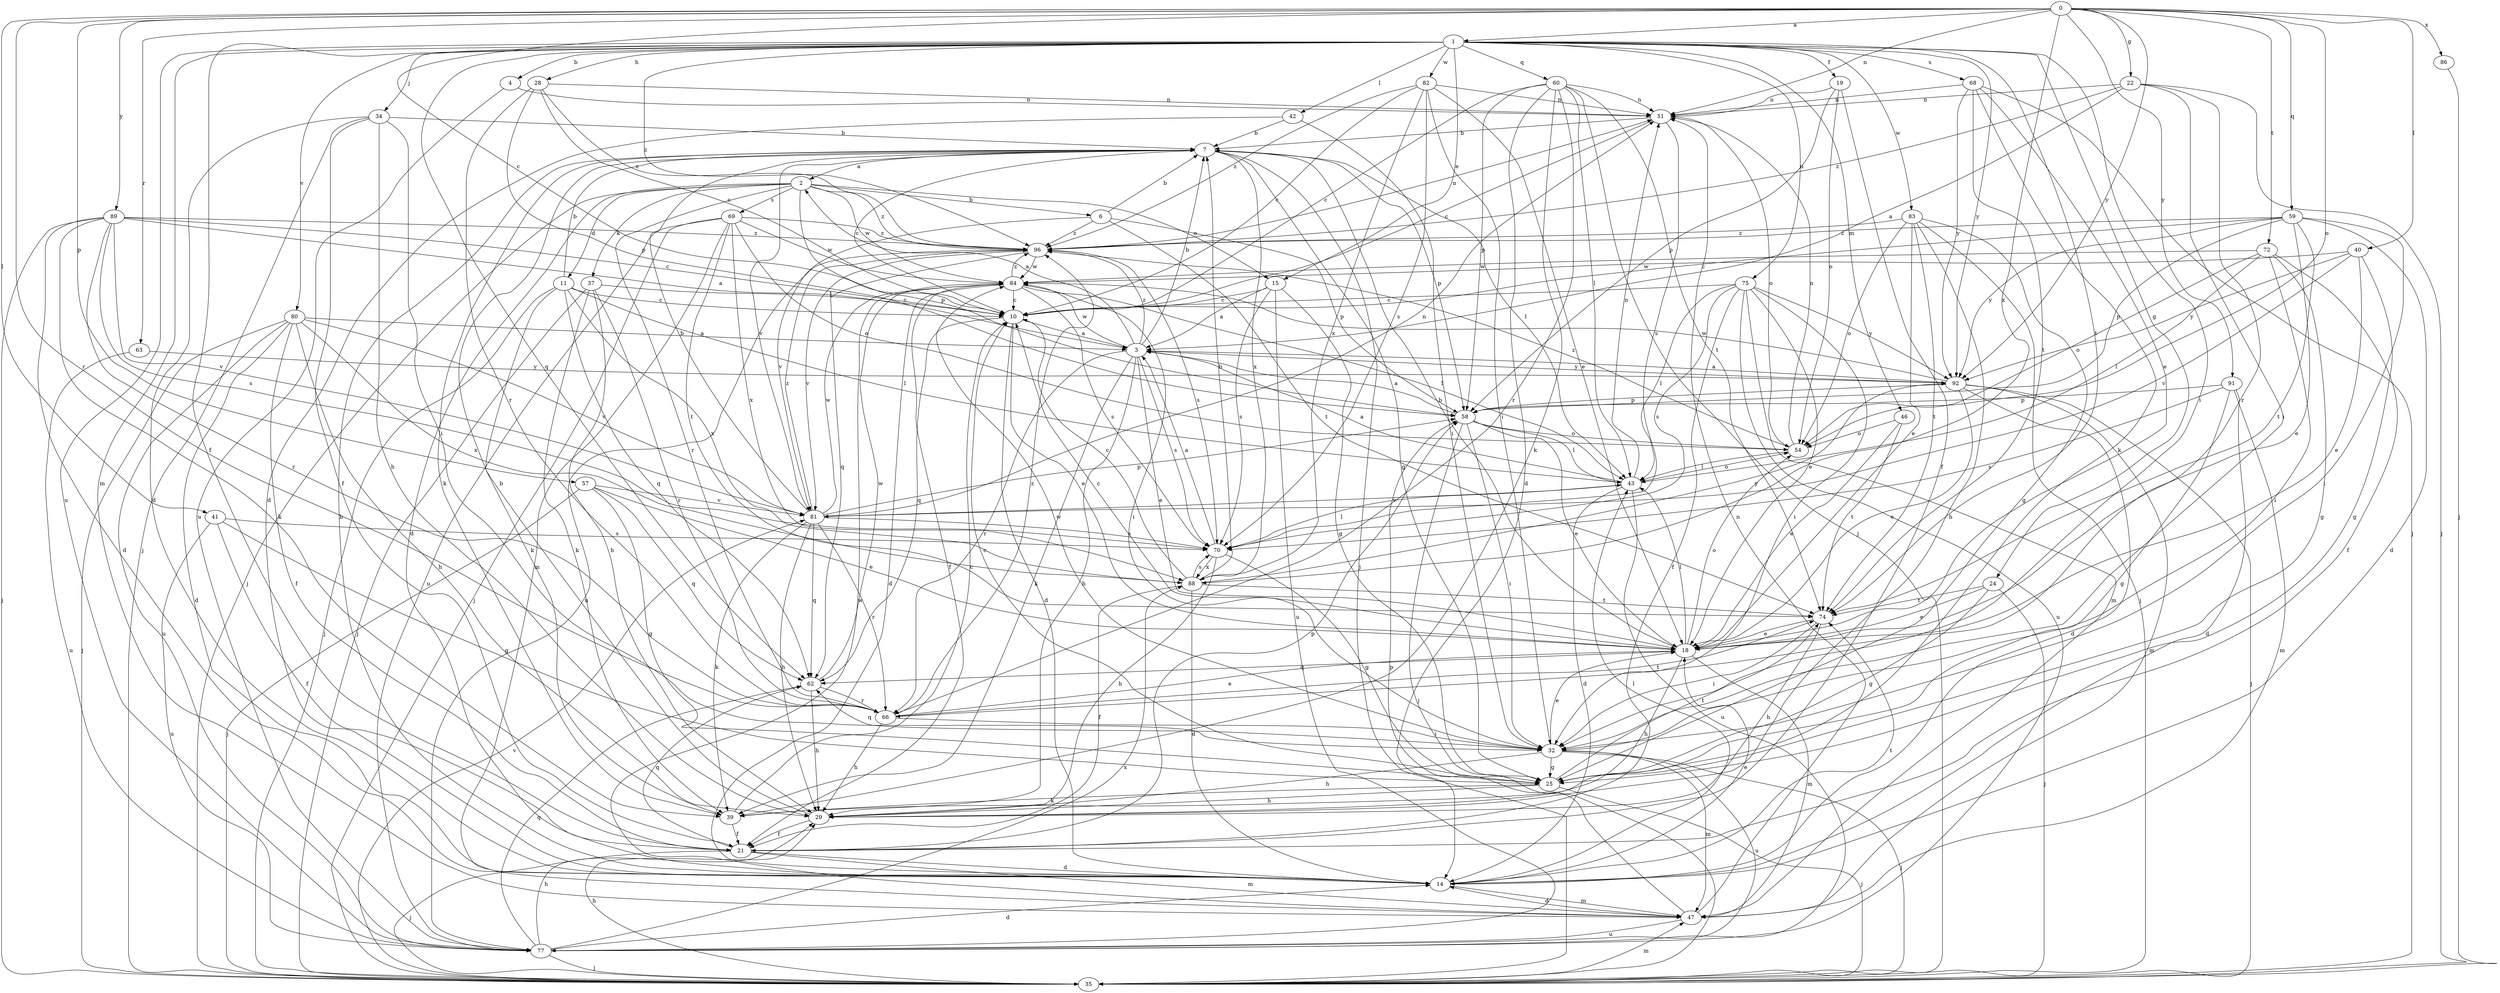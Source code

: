 strict digraph  {
0;
1;
2;
3;
4;
6;
7;
10;
11;
14;
15;
18;
19;
21;
22;
24;
25;
28;
29;
32;
34;
35;
37;
39;
40;
41;
42;
43;
46;
47;
51;
54;
57;
58;
59;
60;
62;
63;
66;
68;
69;
70;
72;
74;
75;
77;
80;
81;
82;
83;
84;
86;
88;
89;
91;
92;
96;
0 -> 1  [label=a];
0 -> 10  [label=c];
0 -> 22  [label=g];
0 -> 40  [label=l];
0 -> 41  [label=l];
0 -> 51  [label=n];
0 -> 54  [label=o];
0 -> 57  [label=p];
0 -> 59  [label=q];
0 -> 63  [label=r];
0 -> 66  [label=r];
0 -> 72  [label=t];
0 -> 86  [label=x];
0 -> 88  [label=x];
0 -> 89  [label=y];
0 -> 91  [label=y];
0 -> 92  [label=y];
1 -> 4  [label=b];
1 -> 15  [label=e];
1 -> 19  [label=f];
1 -> 21  [label=f];
1 -> 24  [label=g];
1 -> 28  [label=h];
1 -> 32  [label=i];
1 -> 34  [label=j];
1 -> 42  [label=l];
1 -> 46  [label=m];
1 -> 47  [label=m];
1 -> 60  [label=q];
1 -> 62  [label=q];
1 -> 68  [label=s];
1 -> 74  [label=t];
1 -> 75  [label=u];
1 -> 77  [label=u];
1 -> 80  [label=v];
1 -> 82  [label=w];
1 -> 83  [label=w];
1 -> 92  [label=y];
1 -> 96  [label=z];
2 -> 6  [label=b];
2 -> 11  [label=d];
2 -> 14  [label=d];
2 -> 15  [label=e];
2 -> 35  [label=j];
2 -> 37  [label=k];
2 -> 58  [label=p];
2 -> 66  [label=r];
2 -> 69  [label=s];
2 -> 84  [label=w];
2 -> 96  [label=z];
3 -> 2  [label=a];
3 -> 7  [label=b];
3 -> 18  [label=e];
3 -> 29  [label=h];
3 -> 39  [label=k];
3 -> 66  [label=r];
3 -> 70  [label=s];
3 -> 84  [label=w];
3 -> 92  [label=y];
3 -> 96  [label=z];
4 -> 51  [label=n];
4 -> 77  [label=u];
6 -> 7  [label=b];
6 -> 58  [label=p];
6 -> 74  [label=t];
6 -> 81  [label=v];
6 -> 96  [label=z];
7 -> 2  [label=a];
7 -> 10  [label=c];
7 -> 25  [label=g];
7 -> 35  [label=j];
7 -> 39  [label=k];
7 -> 43  [label=l];
7 -> 58  [label=p];
7 -> 81  [label=v];
7 -> 88  [label=x];
10 -> 3  [label=a];
10 -> 14  [label=d];
10 -> 18  [label=e];
10 -> 62  [label=q];
11 -> 7  [label=b];
11 -> 10  [label=c];
11 -> 35  [label=j];
11 -> 39  [label=k];
11 -> 43  [label=l];
11 -> 62  [label=q];
11 -> 88  [label=x];
14 -> 7  [label=b];
14 -> 18  [label=e];
14 -> 43  [label=l];
14 -> 47  [label=m];
14 -> 74  [label=t];
15 -> 3  [label=a];
15 -> 10  [label=c];
15 -> 25  [label=g];
15 -> 70  [label=s];
15 -> 77  [label=u];
18 -> 7  [label=b];
18 -> 10  [label=c];
18 -> 29  [label=h];
18 -> 43  [label=l];
18 -> 47  [label=m];
18 -> 54  [label=o];
18 -> 62  [label=q];
19 -> 21  [label=f];
19 -> 51  [label=n];
19 -> 54  [label=o];
19 -> 58  [label=p];
21 -> 14  [label=d];
21 -> 35  [label=j];
21 -> 47  [label=m];
21 -> 58  [label=p];
21 -> 62  [label=q];
22 -> 3  [label=a];
22 -> 32  [label=i];
22 -> 35  [label=j];
22 -> 51  [label=n];
22 -> 66  [label=r];
22 -> 96  [label=z];
24 -> 18  [label=e];
24 -> 25  [label=g];
24 -> 35  [label=j];
24 -> 74  [label=t];
25 -> 10  [label=c];
25 -> 29  [label=h];
25 -> 35  [label=j];
25 -> 39  [label=k];
25 -> 74  [label=t];
28 -> 10  [label=c];
28 -> 51  [label=n];
28 -> 58  [label=p];
28 -> 66  [label=r];
28 -> 96  [label=z];
29 -> 7  [label=b];
29 -> 21  [label=f];
32 -> 18  [label=e];
32 -> 25  [label=g];
32 -> 29  [label=h];
32 -> 35  [label=j];
32 -> 47  [label=m];
32 -> 62  [label=q];
32 -> 77  [label=u];
32 -> 84  [label=w];
34 -> 7  [label=b];
34 -> 14  [label=d];
34 -> 21  [label=f];
34 -> 29  [label=h];
34 -> 32  [label=i];
34 -> 35  [label=j];
35 -> 29  [label=h];
35 -> 47  [label=m];
35 -> 81  [label=v];
37 -> 10  [label=c];
37 -> 29  [label=h];
37 -> 35  [label=j];
37 -> 39  [label=k];
37 -> 66  [label=r];
39 -> 10  [label=c];
39 -> 21  [label=f];
40 -> 18  [label=e];
40 -> 25  [label=g];
40 -> 81  [label=v];
40 -> 84  [label=w];
40 -> 92  [label=y];
41 -> 21  [label=f];
41 -> 25  [label=g];
41 -> 70  [label=s];
41 -> 77  [label=u];
42 -> 7  [label=b];
42 -> 14  [label=d];
42 -> 32  [label=i];
43 -> 3  [label=a];
43 -> 14  [label=d];
43 -> 51  [label=n];
43 -> 54  [label=o];
43 -> 77  [label=u];
43 -> 81  [label=v];
46 -> 18  [label=e];
46 -> 54  [label=o];
46 -> 74  [label=t];
47 -> 14  [label=d];
47 -> 51  [label=n];
47 -> 58  [label=p];
47 -> 77  [label=u];
47 -> 84  [label=w];
51 -> 7  [label=b];
51 -> 10  [label=c];
51 -> 54  [label=o];
51 -> 70  [label=s];
54 -> 43  [label=l];
54 -> 51  [label=n];
54 -> 96  [label=z];
57 -> 18  [label=e];
57 -> 25  [label=g];
57 -> 35  [label=j];
57 -> 62  [label=q];
57 -> 81  [label=v];
58 -> 3  [label=a];
58 -> 18  [label=e];
58 -> 32  [label=i];
58 -> 35  [label=j];
58 -> 43  [label=l];
58 -> 54  [label=o];
59 -> 10  [label=c];
59 -> 14  [label=d];
59 -> 18  [label=e];
59 -> 32  [label=i];
59 -> 58  [label=p];
59 -> 74  [label=t];
59 -> 92  [label=y];
59 -> 96  [label=z];
60 -> 10  [label=c];
60 -> 14  [label=d];
60 -> 35  [label=j];
60 -> 39  [label=k];
60 -> 43  [label=l];
60 -> 51  [label=n];
60 -> 58  [label=p];
60 -> 66  [label=r];
60 -> 74  [label=t];
62 -> 29  [label=h];
62 -> 66  [label=r];
62 -> 84  [label=w];
63 -> 77  [label=u];
63 -> 92  [label=y];
66 -> 18  [label=e];
66 -> 29  [label=h];
66 -> 32  [label=i];
66 -> 74  [label=t];
66 -> 96  [label=z];
68 -> 18  [label=e];
68 -> 35  [label=j];
68 -> 39  [label=k];
68 -> 51  [label=n];
68 -> 74  [label=t];
68 -> 92  [label=y];
69 -> 35  [label=j];
69 -> 47  [label=m];
69 -> 54  [label=o];
69 -> 74  [label=t];
69 -> 77  [label=u];
69 -> 84  [label=w];
69 -> 88  [label=x];
69 -> 96  [label=z];
70 -> 3  [label=a];
70 -> 25  [label=g];
70 -> 29  [label=h];
70 -> 43  [label=l];
70 -> 88  [label=x];
72 -> 21  [label=f];
72 -> 25  [label=g];
72 -> 32  [label=i];
72 -> 43  [label=l];
72 -> 54  [label=o];
72 -> 84  [label=w];
74 -> 18  [label=e];
74 -> 29  [label=h];
74 -> 32  [label=i];
75 -> 10  [label=c];
75 -> 18  [label=e];
75 -> 21  [label=f];
75 -> 32  [label=i];
75 -> 43  [label=l];
75 -> 47  [label=m];
75 -> 70  [label=s];
75 -> 77  [label=u];
75 -> 92  [label=y];
77 -> 14  [label=d];
77 -> 29  [label=h];
77 -> 35  [label=j];
77 -> 62  [label=q];
77 -> 88  [label=x];
80 -> 3  [label=a];
80 -> 14  [label=d];
80 -> 21  [label=f];
80 -> 29  [label=h];
80 -> 35  [label=j];
80 -> 77  [label=u];
80 -> 81  [label=v];
80 -> 88  [label=x];
81 -> 7  [label=b];
81 -> 29  [label=h];
81 -> 39  [label=k];
81 -> 51  [label=n];
81 -> 58  [label=p];
81 -> 62  [label=q];
81 -> 66  [label=r];
81 -> 70  [label=s];
81 -> 84  [label=w];
81 -> 96  [label=z];
82 -> 10  [label=c];
82 -> 18  [label=e];
82 -> 32  [label=i];
82 -> 51  [label=n];
82 -> 70  [label=s];
82 -> 88  [label=x];
82 -> 96  [label=z];
83 -> 18  [label=e];
83 -> 25  [label=g];
83 -> 29  [label=h];
83 -> 35  [label=j];
83 -> 54  [label=o];
83 -> 74  [label=t];
83 -> 96  [label=z];
84 -> 10  [label=c];
84 -> 14  [label=d];
84 -> 21  [label=f];
84 -> 32  [label=i];
84 -> 43  [label=l];
84 -> 70  [label=s];
84 -> 96  [label=z];
86 -> 35  [label=j];
88 -> 7  [label=b];
88 -> 10  [label=c];
88 -> 14  [label=d];
88 -> 21  [label=f];
88 -> 70  [label=s];
88 -> 74  [label=t];
88 -> 92  [label=y];
89 -> 3  [label=a];
89 -> 10  [label=c];
89 -> 14  [label=d];
89 -> 35  [label=j];
89 -> 39  [label=k];
89 -> 66  [label=r];
89 -> 70  [label=s];
89 -> 81  [label=v];
89 -> 96  [label=z];
91 -> 14  [label=d];
91 -> 25  [label=g];
91 -> 47  [label=m];
91 -> 58  [label=p];
91 -> 70  [label=s];
92 -> 3  [label=a];
92 -> 14  [label=d];
92 -> 18  [label=e];
92 -> 35  [label=j];
92 -> 47  [label=m];
92 -> 58  [label=p];
92 -> 84  [label=w];
96 -> 51  [label=n];
96 -> 62  [label=q];
96 -> 70  [label=s];
96 -> 77  [label=u];
96 -> 81  [label=v];
96 -> 84  [label=w];
}
